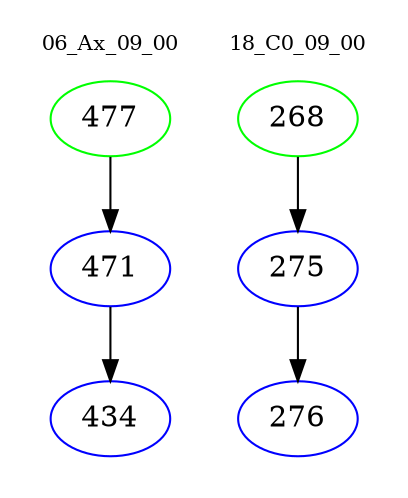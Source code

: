 digraph{
subgraph cluster_0 {
color = white
label = "06_Ax_09_00";
fontsize=10;
T0_477 [label="477", color="green"]
T0_477 -> T0_471 [color="black"]
T0_471 [label="471", color="blue"]
T0_471 -> T0_434 [color="black"]
T0_434 [label="434", color="blue"]
}
subgraph cluster_1 {
color = white
label = "18_C0_09_00";
fontsize=10;
T1_268 [label="268", color="green"]
T1_268 -> T1_275 [color="black"]
T1_275 [label="275", color="blue"]
T1_275 -> T1_276 [color="black"]
T1_276 [label="276", color="blue"]
}
}

